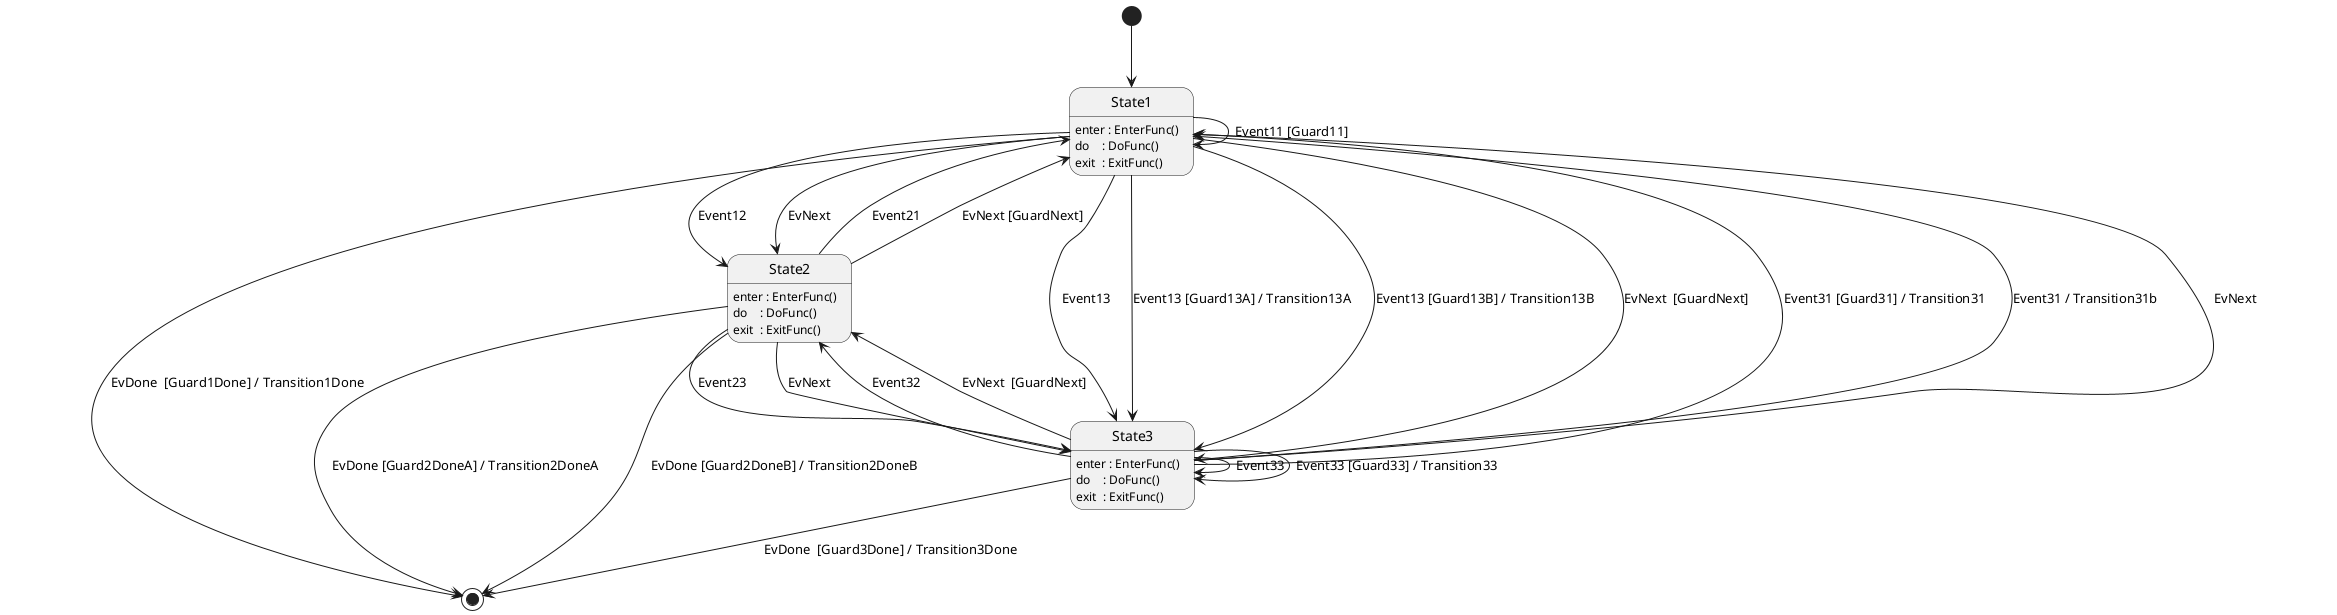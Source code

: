 /**
 *
    @startuml

       [*] --> State1
	State1 --> State1 : Event11 [Guard11]
	State1 --> State2 : Event12
	State1 --> State3 : Event13
	State1 --> State3 : Event13 [Guard13A] / Transition13A
	State1 --> State3 : Event13 [Guard13B] / Transition13B
	State1 --> [*]    : EvDone  [Guard1Done] / Transition1Done
	State1 --> State2 : EvNext
	State1 --> State3 : EvNext  [GuardNext]
	
	State1 : enter : EnterFunc()
	State1 : do    : DoFunc()
	State1 : exit  : ExitFunc()

	State2 --> State1 : Event21
	State2 --> [*]    : EvDone [Guard2DoneA] / Transition2DoneA
	State2 --> [*]    : EvDone [Guard2DoneB] / Transition2DoneB
	State2 --> State3 : Event23
	State2 --> State3 : EvNext
	State2 --> State1 : EvNext [GuardNext]
			
	State2 : enter : EnterFunc()
	State2 : do    : DoFunc()
	State2 : exit  : ExitFunc()

	State3 --> State1 : Event31 [Guard31] / Transition31
	State3 --> State1 : Event31 / Transition31b
	State3 --> State2 : Event32
	State3 --> State3 : Event33
	State3 --> State3 : Event33 [Guard33] / Transition33
	State3 --> [*]    : EvDone  [Guard3Done] / Transition3Done
	State3 --> State1 : EvNext
	State3 --> State2 : EvNext  [GuardNext]
	
	State3 : enter : EnterFunc()
	State3 : do    : DoFunc()
	State3 : exit  : ExitFunc()

    @enduml
 *
 */

